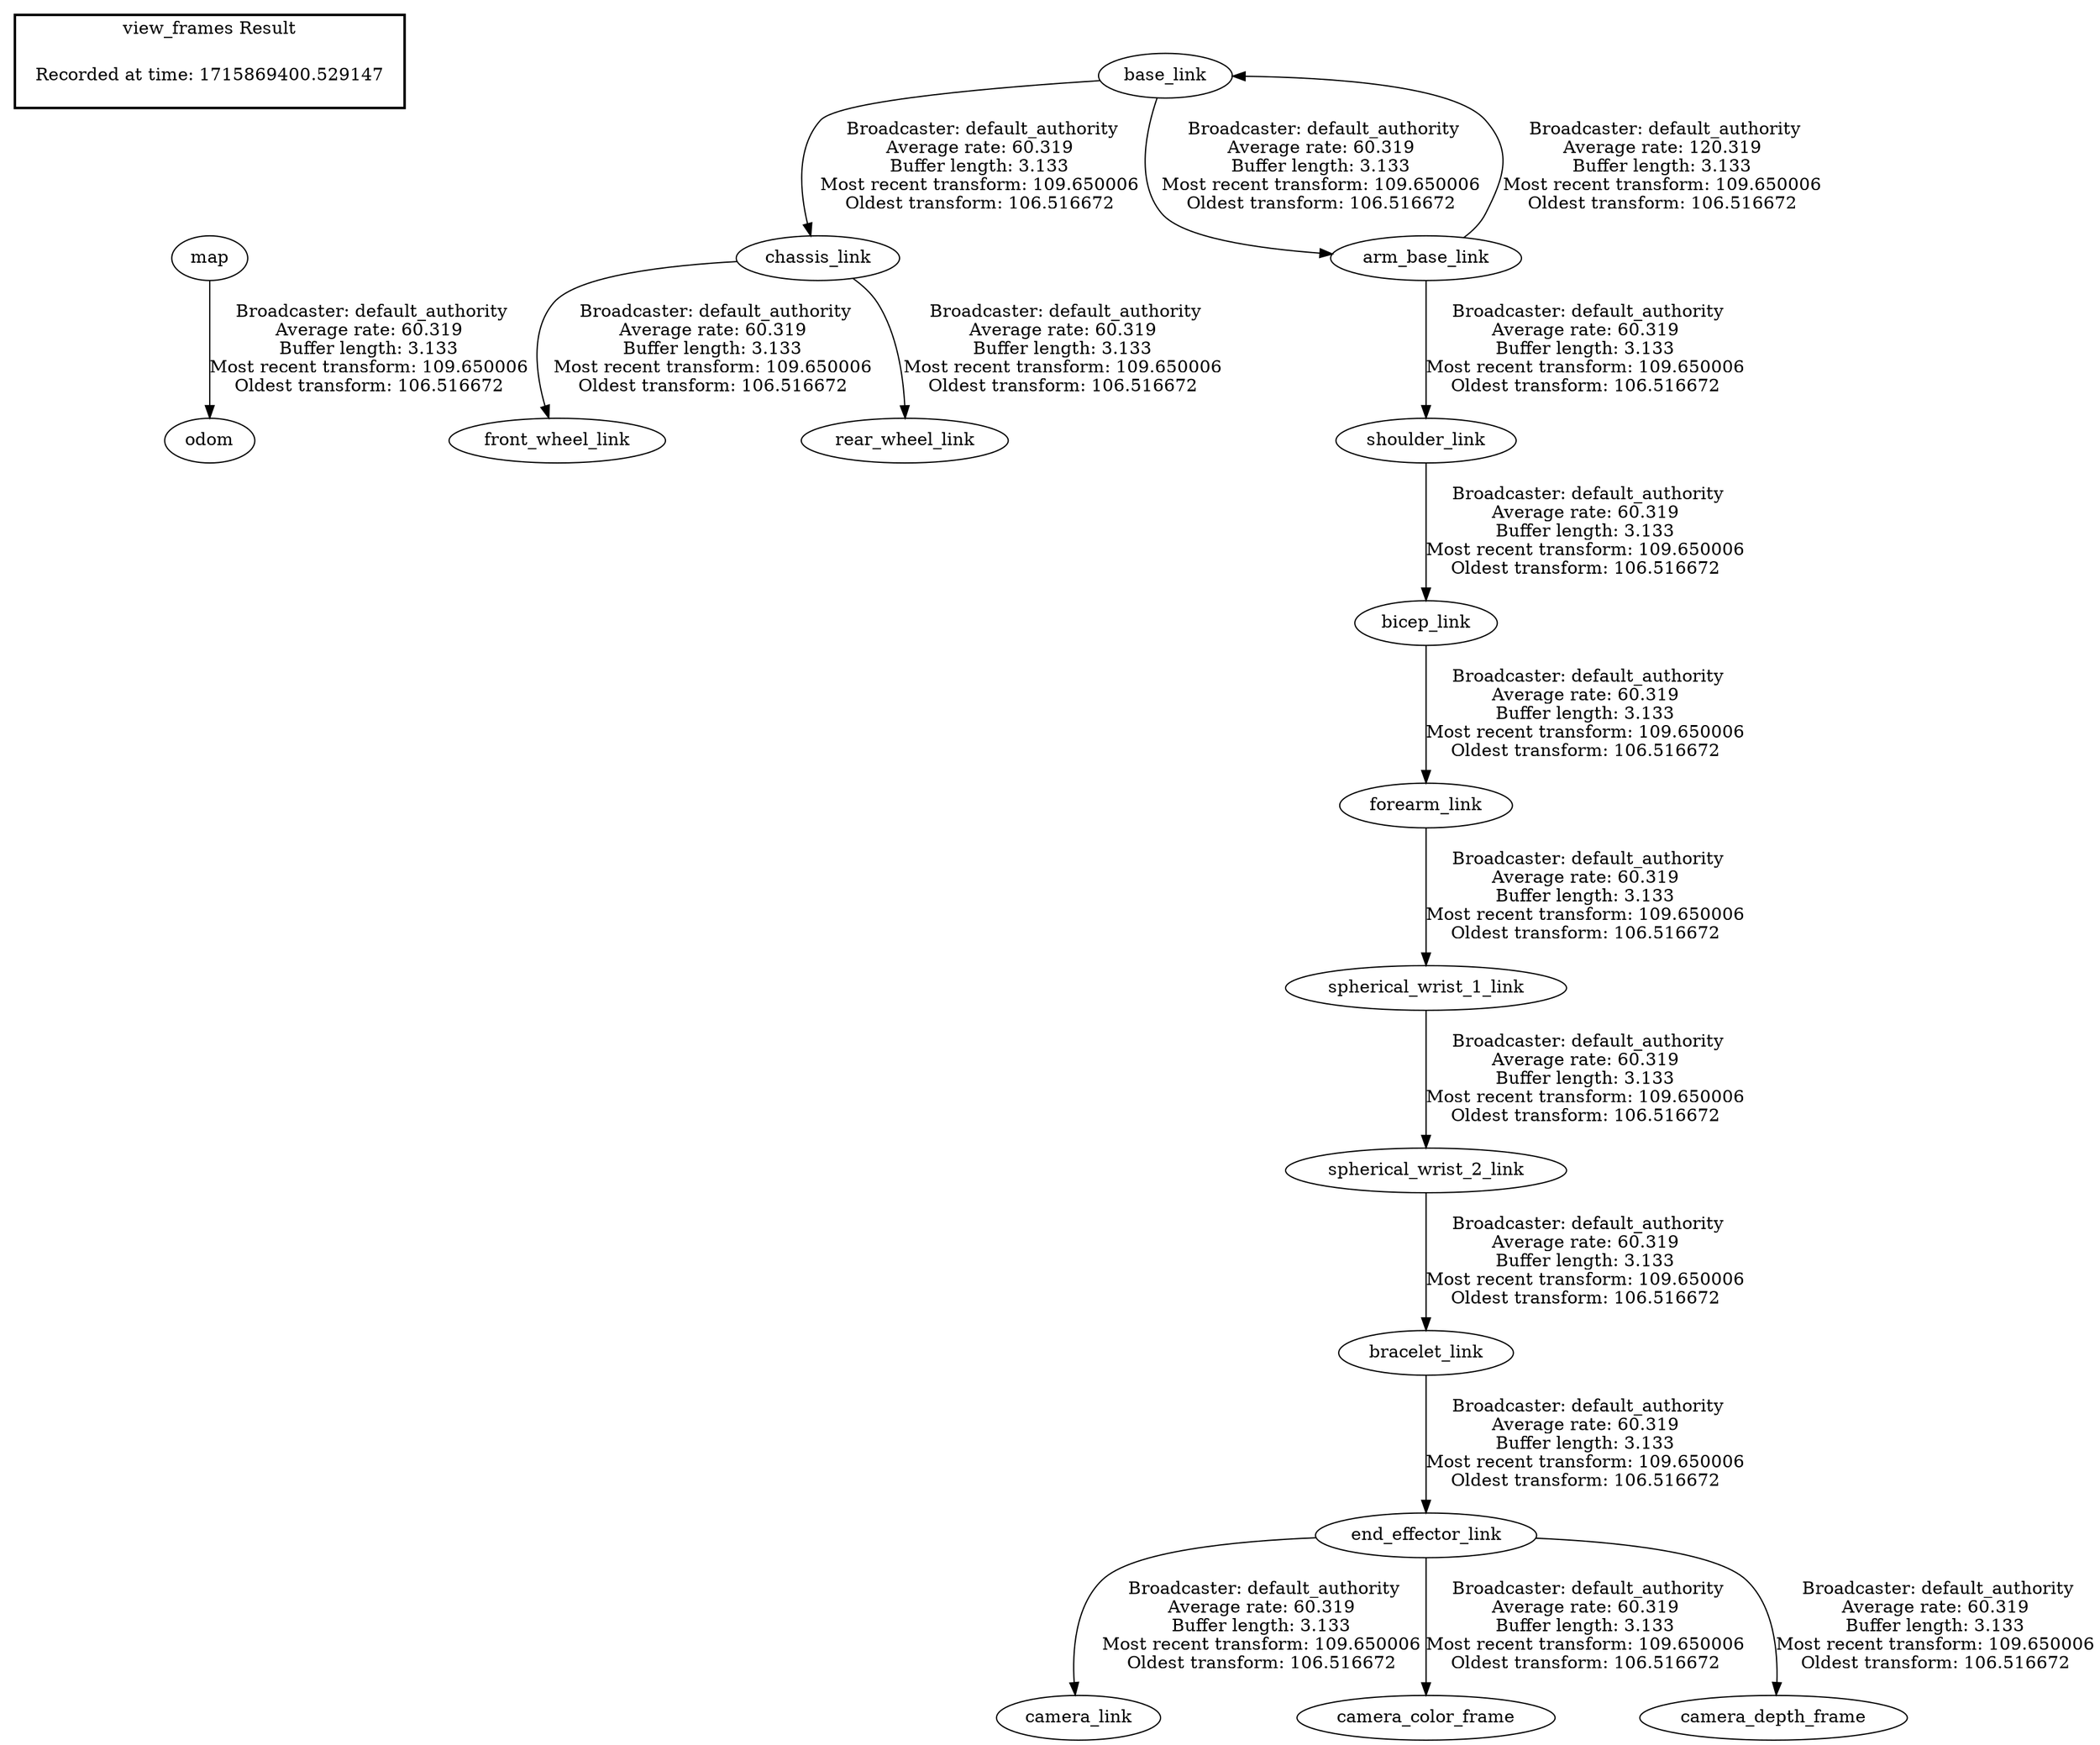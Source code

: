 digraph G {
"map" -> "odom"[label=" Broadcaster: default_authority\nAverage rate: 60.319\nBuffer length: 3.133\nMost recent transform: 109.650006\nOldest transform: 106.516672\n"];
"base_link" -> "chassis_link"[label=" Broadcaster: default_authority\nAverage rate: 60.319\nBuffer length: 3.133\nMost recent transform: 109.650006\nOldest transform: 106.516672\n"];
"arm_base_link" -> "base_link"[label=" Broadcaster: default_authority\nAverage rate: 120.319\nBuffer length: 3.133\nMost recent transform: 109.650006\nOldest transform: 106.516672\n"];
"base_link" -> "arm_base_link"[label=" Broadcaster: default_authority\nAverage rate: 60.319\nBuffer length: 3.133\nMost recent transform: 109.650006\nOldest transform: 106.516672\n"];
"arm_base_link" -> "shoulder_link"[label=" Broadcaster: default_authority\nAverage rate: 60.319\nBuffer length: 3.133\nMost recent transform: 109.650006\nOldest transform: 106.516672\n"];
"shoulder_link" -> "bicep_link"[label=" Broadcaster: default_authority\nAverage rate: 60.319\nBuffer length: 3.133\nMost recent transform: 109.650006\nOldest transform: 106.516672\n"];
"chassis_link" -> "front_wheel_link"[label=" Broadcaster: default_authority\nAverage rate: 60.319\nBuffer length: 3.133\nMost recent transform: 109.650006\nOldest transform: 106.516672\n"];
"chassis_link" -> "rear_wheel_link"[label=" Broadcaster: default_authority\nAverage rate: 60.319\nBuffer length: 3.133\nMost recent transform: 109.650006\nOldest transform: 106.516672\n"];
"bicep_link" -> "forearm_link"[label=" Broadcaster: default_authority\nAverage rate: 60.319\nBuffer length: 3.133\nMost recent transform: 109.650006\nOldest transform: 106.516672\n"];
"forearm_link" -> "spherical_wrist_1_link"[label=" Broadcaster: default_authority\nAverage rate: 60.319\nBuffer length: 3.133\nMost recent transform: 109.650006\nOldest transform: 106.516672\n"];
"spherical_wrist_1_link" -> "spherical_wrist_2_link"[label=" Broadcaster: default_authority\nAverage rate: 60.319\nBuffer length: 3.133\nMost recent transform: 109.650006\nOldest transform: 106.516672\n"];
"spherical_wrist_2_link" -> "bracelet_link"[label=" Broadcaster: default_authority\nAverage rate: 60.319\nBuffer length: 3.133\nMost recent transform: 109.650006\nOldest transform: 106.516672\n"];
"bracelet_link" -> "end_effector_link"[label=" Broadcaster: default_authority\nAverage rate: 60.319\nBuffer length: 3.133\nMost recent transform: 109.650006\nOldest transform: 106.516672\n"];
"end_effector_link" -> "camera_link"[label=" Broadcaster: default_authority\nAverage rate: 60.319\nBuffer length: 3.133\nMost recent transform: 109.650006\nOldest transform: 106.516672\n"];
"end_effector_link" -> "camera_color_frame"[label=" Broadcaster: default_authority\nAverage rate: 60.319\nBuffer length: 3.133\nMost recent transform: 109.650006\nOldest transform: 106.516672\n"];
"end_effector_link" -> "camera_depth_frame"[label=" Broadcaster: default_authority\nAverage rate: 60.319\nBuffer length: 3.133\nMost recent transform: 109.650006\nOldest transform: 106.516672\n"];
edge [style=invis];
 subgraph cluster_legend { style=bold; color=black; label ="view_frames Result";
"Recorded at time: 1715869400.529147"[ shape=plaintext ] ;
}->"map";
}